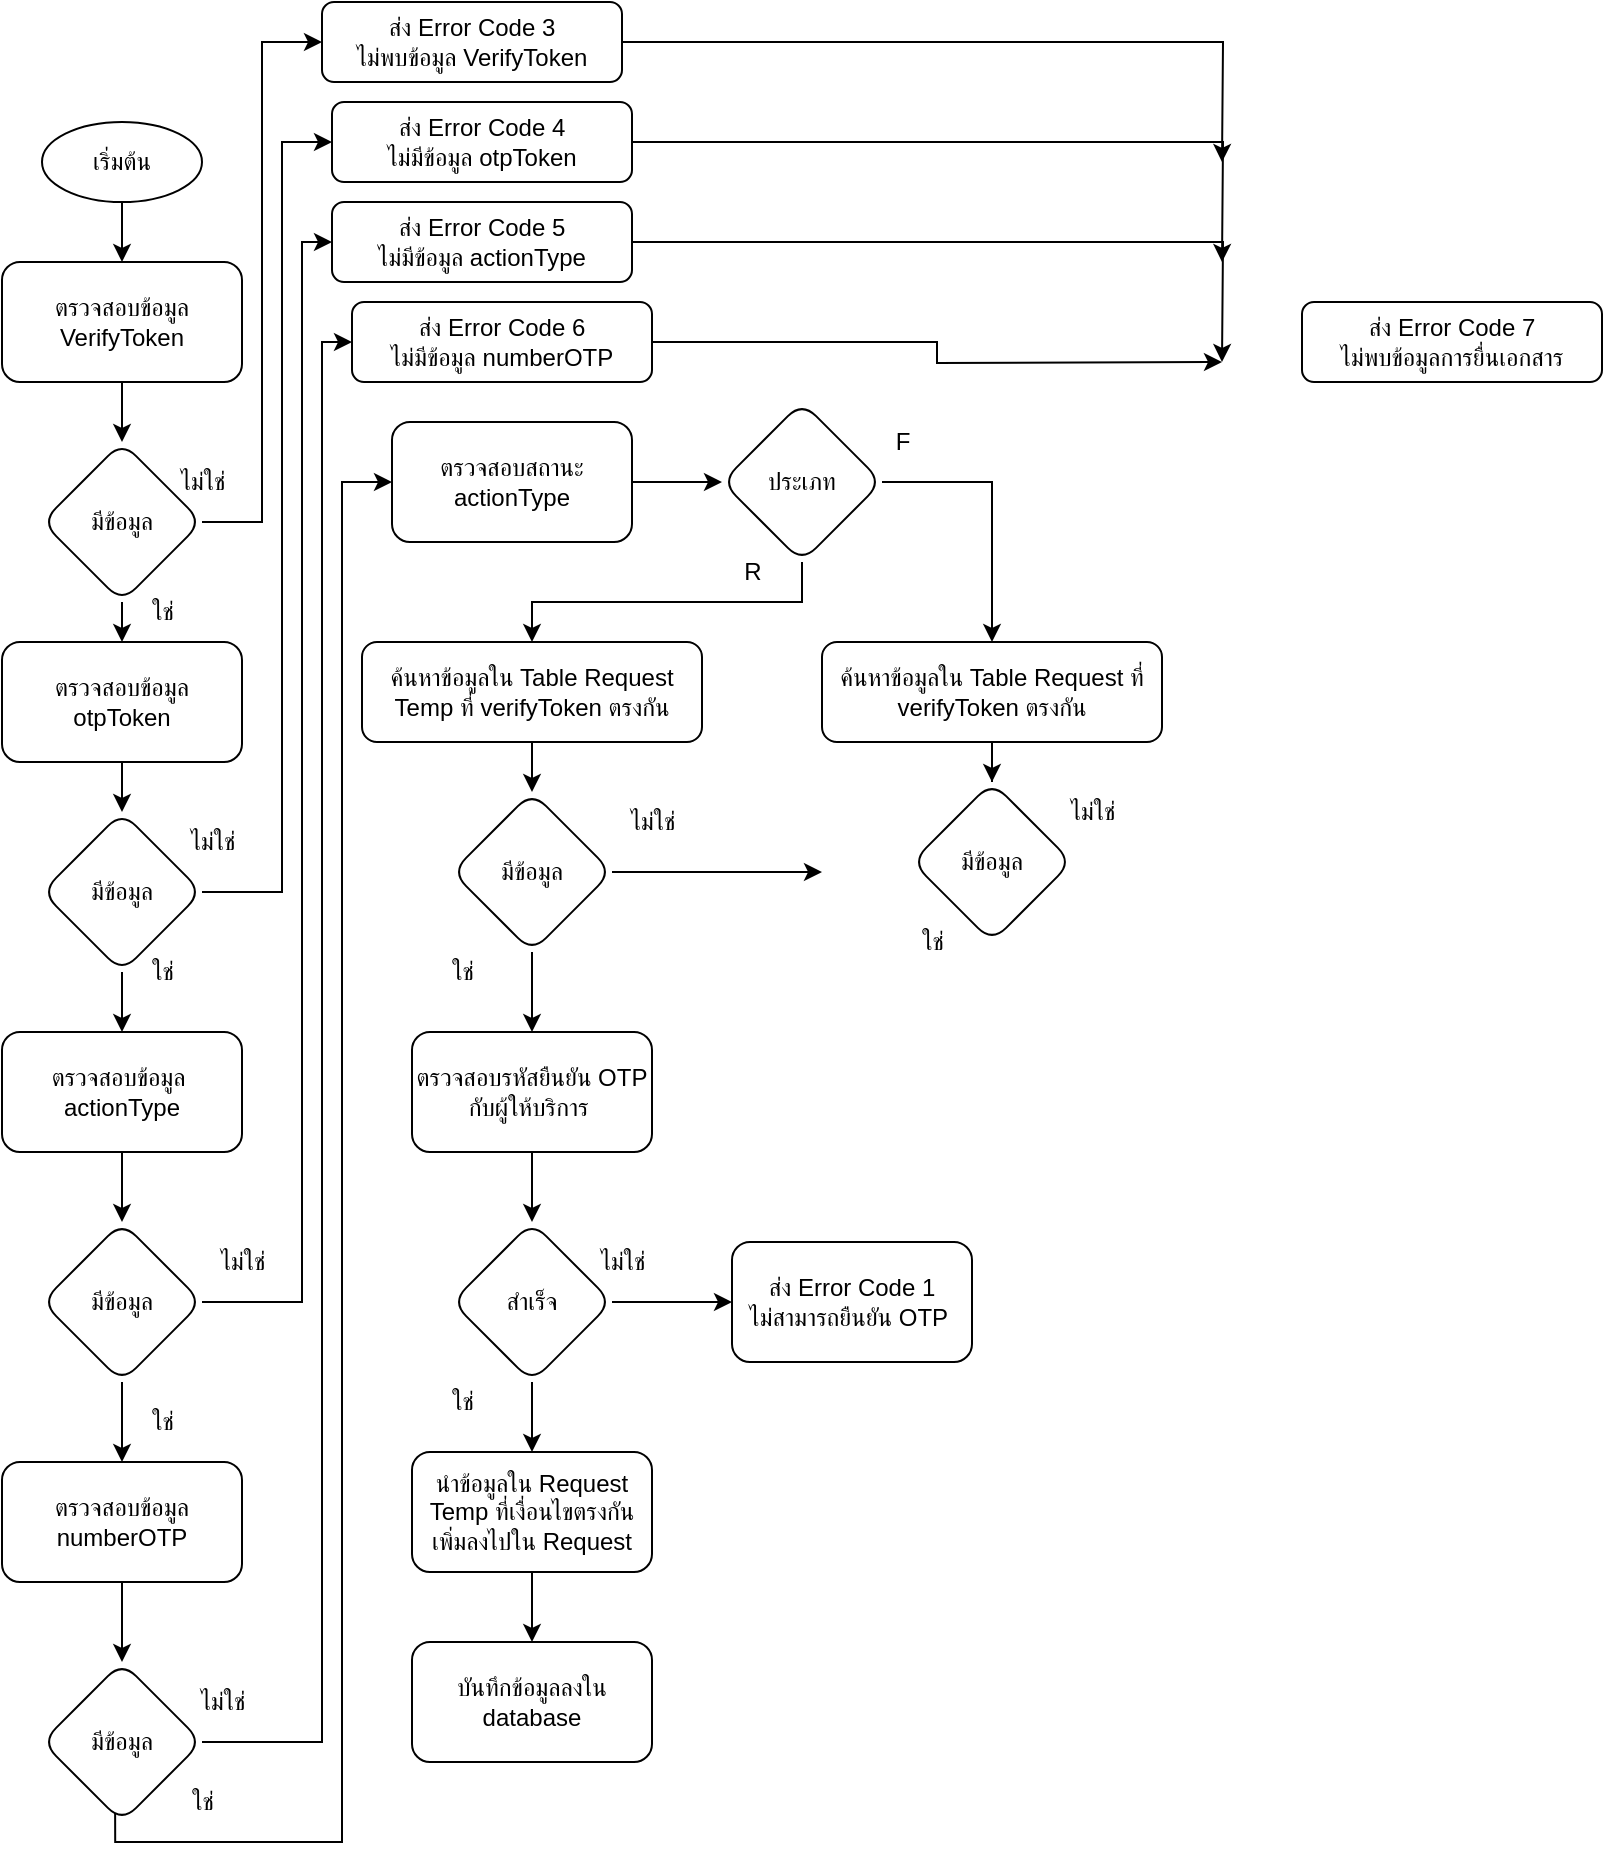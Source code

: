 <mxfile version="20.2.7" type="github">
  <diagram id="5tT6JGEHEpbYU6vvurMg" name="หน้า-1">
    <mxGraphModel dx="1097" dy="567" grid="1" gridSize="10" guides="1" tooltips="1" connect="1" arrows="1" fold="1" page="1" pageScale="1" pageWidth="827" pageHeight="1169" math="0" shadow="0">
      <root>
        <mxCell id="0" />
        <mxCell id="1" parent="0" />
        <mxCell id="md4ZXIJqfUd8ClGtYBUJ-120" value="เริ่มต้น" style="ellipse;whiteSpace=wrap;html=1;" vertex="1" parent="1">
          <mxGeometry x="100" y="80" width="80" height="40" as="geometry" />
        </mxCell>
        <mxCell id="md4ZXIJqfUd8ClGtYBUJ-122" value="ตรวจสอบข้อมูล VerifyToken" style="rounded=1;whiteSpace=wrap;html=1;" vertex="1" parent="1">
          <mxGeometry x="80" y="150" width="120" height="60" as="geometry" />
        </mxCell>
        <mxCell id="md4ZXIJqfUd8ClGtYBUJ-119" value="" style="edgeStyle=orthogonalEdgeStyle;rounded=0;orthogonalLoop=1;jettySize=auto;html=1;" edge="1" parent="1" source="md4ZXIJqfUd8ClGtYBUJ-120" target="md4ZXIJqfUd8ClGtYBUJ-122">
          <mxGeometry relative="1" as="geometry" />
        </mxCell>
        <mxCell id="md4ZXIJqfUd8ClGtYBUJ-139" style="edgeStyle=orthogonalEdgeStyle;rounded=0;orthogonalLoop=1;jettySize=auto;html=1;entryX=0;entryY=0.5;entryDx=0;entryDy=0;" edge="1" parent="1" source="md4ZXIJqfUd8ClGtYBUJ-124" target="md4ZXIJqfUd8ClGtYBUJ-140">
          <mxGeometry relative="1" as="geometry">
            <mxPoint x="240" y="280.0" as="targetPoint" />
            <Array as="points">
              <mxPoint x="210" y="280" />
              <mxPoint x="210" y="40" />
            </Array>
          </mxGeometry>
        </mxCell>
        <mxCell id="md4ZXIJqfUd8ClGtYBUJ-124" value="มีข้อมูล" style="rhombus;whiteSpace=wrap;html=1;rounded=1;" vertex="1" parent="1">
          <mxGeometry x="100" y="240" width="80" height="80" as="geometry" />
        </mxCell>
        <mxCell id="md4ZXIJqfUd8ClGtYBUJ-121" value="" style="edgeStyle=orthogonalEdgeStyle;rounded=0;orthogonalLoop=1;jettySize=auto;html=1;" edge="1" parent="1" source="md4ZXIJqfUd8ClGtYBUJ-122" target="md4ZXIJqfUd8ClGtYBUJ-124">
          <mxGeometry relative="1" as="geometry" />
        </mxCell>
        <mxCell id="md4ZXIJqfUd8ClGtYBUJ-123" value="" style="edgeStyle=orthogonalEdgeStyle;rounded=0;orthogonalLoop=1;jettySize=auto;html=1;" edge="1" parent="1" source="md4ZXIJqfUd8ClGtYBUJ-124">
          <mxGeometry relative="1" as="geometry">
            <mxPoint x="140" y="340" as="targetPoint" />
          </mxGeometry>
        </mxCell>
        <mxCell id="md4ZXIJqfUd8ClGtYBUJ-128" value="ใช่" style="text;html=1;align=center;verticalAlign=middle;resizable=0;points=[];autosize=1;strokeColor=none;fillColor=none;" vertex="1" parent="1">
          <mxGeometry x="140" y="310" width="40" height="30" as="geometry" />
        </mxCell>
        <mxCell id="md4ZXIJqfUd8ClGtYBUJ-133" value="ตรวจสอบข้อมูล otpToken" style="whiteSpace=wrap;html=1;rounded=1;" vertex="1" parent="1">
          <mxGeometry x="80" y="340" width="120" height="60" as="geometry" />
        </mxCell>
        <mxCell id="md4ZXIJqfUd8ClGtYBUJ-142" style="edgeStyle=orthogonalEdgeStyle;rounded=0;orthogonalLoop=1;jettySize=auto;html=1;entryX=0;entryY=0.5;entryDx=0;entryDy=0;" edge="1" parent="1" source="md4ZXIJqfUd8ClGtYBUJ-135" target="md4ZXIJqfUd8ClGtYBUJ-141">
          <mxGeometry relative="1" as="geometry">
            <Array as="points">
              <mxPoint x="220" y="465" />
              <mxPoint x="220" y="90" />
            </Array>
          </mxGeometry>
        </mxCell>
        <mxCell id="md4ZXIJqfUd8ClGtYBUJ-146" value="" style="edgeStyle=orthogonalEdgeStyle;rounded=0;orthogonalLoop=1;jettySize=auto;html=1;" edge="1" parent="1" source="md4ZXIJqfUd8ClGtYBUJ-135" target="md4ZXIJqfUd8ClGtYBUJ-145">
          <mxGeometry relative="1" as="geometry" />
        </mxCell>
        <mxCell id="md4ZXIJqfUd8ClGtYBUJ-135" value="มีข้อมูล" style="rhombus;whiteSpace=wrap;html=1;rounded=1;" vertex="1" parent="1">
          <mxGeometry x="100" y="425" width="80" height="80" as="geometry" />
        </mxCell>
        <mxCell id="md4ZXIJqfUd8ClGtYBUJ-132" value="" style="edgeStyle=orthogonalEdgeStyle;rounded=0;orthogonalLoop=1;jettySize=auto;html=1;" edge="1" parent="1" source="md4ZXIJqfUd8ClGtYBUJ-133" target="md4ZXIJqfUd8ClGtYBUJ-135">
          <mxGeometry relative="1" as="geometry" />
        </mxCell>
        <mxCell id="md4ZXIJqfUd8ClGtYBUJ-138" value="ไม่ใช่" style="text;html=1;align=center;verticalAlign=middle;resizable=0;points=[];autosize=1;strokeColor=none;fillColor=none;" vertex="1" parent="1">
          <mxGeometry x="155" y="245" width="50" height="30" as="geometry" />
        </mxCell>
        <mxCell id="md4ZXIJqfUd8ClGtYBUJ-169" style="edgeStyle=orthogonalEdgeStyle;rounded=0;orthogonalLoop=1;jettySize=auto;html=1;" edge="1" parent="1" source="md4ZXIJqfUd8ClGtYBUJ-140">
          <mxGeometry relative="1" as="geometry">
            <mxPoint x="690" y="100" as="targetPoint" />
          </mxGeometry>
        </mxCell>
        <mxCell id="md4ZXIJqfUd8ClGtYBUJ-140" value="ส่ง Error Code 3&lt;br&gt;ไม่พบข้อมูล&amp;nbsp;VerifyToken" style="rounded=1;whiteSpace=wrap;html=1;" vertex="1" parent="1">
          <mxGeometry x="240" y="20" width="150" height="40" as="geometry" />
        </mxCell>
        <mxCell id="md4ZXIJqfUd8ClGtYBUJ-170" style="edgeStyle=orthogonalEdgeStyle;rounded=0;orthogonalLoop=1;jettySize=auto;html=1;" edge="1" parent="1" source="md4ZXIJqfUd8ClGtYBUJ-141">
          <mxGeometry relative="1" as="geometry">
            <mxPoint x="690" y="150" as="targetPoint" />
          </mxGeometry>
        </mxCell>
        <mxCell id="md4ZXIJqfUd8ClGtYBUJ-141" value="ส่ง Error Code 4&lt;br&gt;ไม่มีข้อมูล otpToken" style="rounded=1;whiteSpace=wrap;html=1;" vertex="1" parent="1">
          <mxGeometry x="245" y="70" width="150" height="40" as="geometry" />
        </mxCell>
        <mxCell id="md4ZXIJqfUd8ClGtYBUJ-143" value="ไม่ใช่" style="text;html=1;align=center;verticalAlign=middle;resizable=0;points=[];autosize=1;strokeColor=none;fillColor=none;" vertex="1" parent="1">
          <mxGeometry x="160" y="425" width="50" height="30" as="geometry" />
        </mxCell>
        <mxCell id="md4ZXIJqfUd8ClGtYBUJ-144" value="ใช่" style="text;html=1;align=center;verticalAlign=middle;resizable=0;points=[];autosize=1;strokeColor=none;fillColor=none;" vertex="1" parent="1">
          <mxGeometry x="140" y="490" width="40" height="30" as="geometry" />
        </mxCell>
        <mxCell id="md4ZXIJqfUd8ClGtYBUJ-149" value="" style="edgeStyle=orthogonalEdgeStyle;rounded=0;orthogonalLoop=1;jettySize=auto;html=1;" edge="1" parent="1" source="md4ZXIJqfUd8ClGtYBUJ-145" target="md4ZXIJqfUd8ClGtYBUJ-148">
          <mxGeometry relative="1" as="geometry" />
        </mxCell>
        <mxCell id="md4ZXIJqfUd8ClGtYBUJ-145" value="ตรวจสอบข้อมูล&amp;nbsp;&lt;br&gt;actionType" style="whiteSpace=wrap;html=1;rounded=1;" vertex="1" parent="1">
          <mxGeometry x="80" y="535" width="120" height="60" as="geometry" />
        </mxCell>
        <mxCell id="md4ZXIJqfUd8ClGtYBUJ-172" style="edgeStyle=orthogonalEdgeStyle;rounded=0;orthogonalLoop=1;jettySize=auto;html=1;entryX=0.5;entryY=0;entryDx=0;entryDy=0;" edge="1" parent="1" source="md4ZXIJqfUd8ClGtYBUJ-148" target="md4ZXIJqfUd8ClGtYBUJ-173">
          <mxGeometry relative="1" as="geometry">
            <mxPoint x="140" y="760" as="targetPoint" />
          </mxGeometry>
        </mxCell>
        <mxCell id="md4ZXIJqfUd8ClGtYBUJ-175" style="edgeStyle=orthogonalEdgeStyle;rounded=0;orthogonalLoop=1;jettySize=auto;html=1;entryX=0;entryY=0.5;entryDx=0;entryDy=0;" edge="1" parent="1" source="md4ZXIJqfUd8ClGtYBUJ-148" target="md4ZXIJqfUd8ClGtYBUJ-150">
          <mxGeometry relative="1" as="geometry">
            <mxPoint x="240" y="290" as="targetPoint" />
            <Array as="points">
              <mxPoint x="230" y="670" />
              <mxPoint x="230" y="140" />
            </Array>
          </mxGeometry>
        </mxCell>
        <mxCell id="md4ZXIJqfUd8ClGtYBUJ-148" value="มีข้อมูล" style="rhombus;whiteSpace=wrap;html=1;rounded=1;" vertex="1" parent="1">
          <mxGeometry x="100" y="630" width="80" height="80" as="geometry" />
        </mxCell>
        <mxCell id="md4ZXIJqfUd8ClGtYBUJ-171" style="edgeStyle=orthogonalEdgeStyle;rounded=0;orthogonalLoop=1;jettySize=auto;html=1;" edge="1" parent="1" source="md4ZXIJqfUd8ClGtYBUJ-150">
          <mxGeometry relative="1" as="geometry">
            <mxPoint x="690.0" y="200" as="targetPoint" />
          </mxGeometry>
        </mxCell>
        <mxCell id="md4ZXIJqfUd8ClGtYBUJ-150" value="ส่ง Error Code 5&lt;br&gt;ไม่มีข้อมูล actionType" style="rounded=1;whiteSpace=wrap;html=1;" vertex="1" parent="1">
          <mxGeometry x="245" y="120" width="150" height="40" as="geometry" />
        </mxCell>
        <mxCell id="md4ZXIJqfUd8ClGtYBUJ-152" value="ไม่ใช่" style="text;html=1;align=center;verticalAlign=middle;resizable=0;points=[];autosize=1;strokeColor=none;fillColor=none;" vertex="1" parent="1">
          <mxGeometry x="175" y="635" width="50" height="30" as="geometry" />
        </mxCell>
        <mxCell id="md4ZXIJqfUd8ClGtYBUJ-153" value="ใช่" style="text;html=1;align=center;verticalAlign=middle;resizable=0;points=[];autosize=1;strokeColor=none;fillColor=none;" vertex="1" parent="1">
          <mxGeometry x="140" y="715" width="40" height="30" as="geometry" />
        </mxCell>
        <mxCell id="md4ZXIJqfUd8ClGtYBUJ-159" value="" style="edgeStyle=orthogonalEdgeStyle;rounded=0;orthogonalLoop=1;jettySize=auto;html=1;" edge="1" parent="1" source="md4ZXIJqfUd8ClGtYBUJ-157" target="md4ZXIJqfUd8ClGtYBUJ-158">
          <mxGeometry relative="1" as="geometry" />
        </mxCell>
        <mxCell id="md4ZXIJqfUd8ClGtYBUJ-157" value="ตรวจสอบสถานะ&lt;br&gt;actionType" style="rounded=1;whiteSpace=wrap;html=1;" vertex="1" parent="1">
          <mxGeometry x="275" y="230" width="120" height="60" as="geometry" />
        </mxCell>
        <mxCell id="md4ZXIJqfUd8ClGtYBUJ-161" style="edgeStyle=orthogonalEdgeStyle;rounded=0;orthogonalLoop=1;jettySize=auto;html=1;entryX=0.5;entryY=0;entryDx=0;entryDy=0;" edge="1" parent="1" source="md4ZXIJqfUd8ClGtYBUJ-158" target="md4ZXIJqfUd8ClGtYBUJ-203">
          <mxGeometry relative="1" as="geometry">
            <mxPoint x="560" y="340" as="targetPoint" />
            <Array as="points">
              <mxPoint x="575" y="260" />
            </Array>
          </mxGeometry>
        </mxCell>
        <mxCell id="md4ZXIJqfUd8ClGtYBUJ-166" style="edgeStyle=orthogonalEdgeStyle;rounded=0;orthogonalLoop=1;jettySize=auto;html=1;" edge="1" parent="1" source="md4ZXIJqfUd8ClGtYBUJ-158" target="md4ZXIJqfUd8ClGtYBUJ-164">
          <mxGeometry relative="1" as="geometry">
            <Array as="points">
              <mxPoint x="480" y="320" />
              <mxPoint x="345" y="320" />
            </Array>
          </mxGeometry>
        </mxCell>
        <mxCell id="md4ZXIJqfUd8ClGtYBUJ-158" value="ประเภท" style="rhombus;whiteSpace=wrap;html=1;rounded=1;" vertex="1" parent="1">
          <mxGeometry x="440" y="220" width="80" height="80" as="geometry" />
        </mxCell>
        <mxCell id="md4ZXIJqfUd8ClGtYBUJ-162" value="F" style="text;html=1;align=center;verticalAlign=middle;resizable=0;points=[];autosize=1;strokeColor=none;fillColor=none;" vertex="1" parent="1">
          <mxGeometry x="515" y="225" width="30" height="30" as="geometry" />
        </mxCell>
        <mxCell id="md4ZXIJqfUd8ClGtYBUJ-163" value="R" style="text;html=1;align=center;verticalAlign=middle;resizable=0;points=[];autosize=1;strokeColor=none;fillColor=none;" vertex="1" parent="1">
          <mxGeometry x="440" y="290" width="30" height="30" as="geometry" />
        </mxCell>
        <mxCell id="md4ZXIJqfUd8ClGtYBUJ-186" value="" style="edgeStyle=orthogonalEdgeStyle;rounded=0;orthogonalLoop=1;jettySize=auto;html=1;" edge="1" parent="1" source="md4ZXIJqfUd8ClGtYBUJ-164" target="md4ZXIJqfUd8ClGtYBUJ-185">
          <mxGeometry relative="1" as="geometry" />
        </mxCell>
        <mxCell id="md4ZXIJqfUd8ClGtYBUJ-164" value="ค้นหาข้อมูลใน Table Request Temp ที่ verifyToken ตรงกัน" style="rounded=1;whiteSpace=wrap;html=1;" vertex="1" parent="1">
          <mxGeometry x="260" y="340" width="170" height="50" as="geometry" />
        </mxCell>
        <mxCell id="md4ZXIJqfUd8ClGtYBUJ-177" value="" style="edgeStyle=orthogonalEdgeStyle;rounded=0;orthogonalLoop=1;jettySize=auto;html=1;" edge="1" parent="1" source="md4ZXIJqfUd8ClGtYBUJ-173" target="md4ZXIJqfUd8ClGtYBUJ-176">
          <mxGeometry relative="1" as="geometry" />
        </mxCell>
        <mxCell id="md4ZXIJqfUd8ClGtYBUJ-173" value="ตรวจสอบข้อมูล numberOTP" style="rounded=1;whiteSpace=wrap;html=1;" vertex="1" parent="1">
          <mxGeometry x="80" y="750" width="120" height="60" as="geometry" />
        </mxCell>
        <mxCell id="md4ZXIJqfUd8ClGtYBUJ-178" style="edgeStyle=orthogonalEdgeStyle;rounded=0;orthogonalLoop=1;jettySize=auto;html=1;entryX=0;entryY=0.5;entryDx=0;entryDy=0;" edge="1" parent="1" source="md4ZXIJqfUd8ClGtYBUJ-176" target="md4ZXIJqfUd8ClGtYBUJ-179">
          <mxGeometry relative="1" as="geometry">
            <mxPoint x="250" y="220" as="targetPoint" />
            <Array as="points">
              <mxPoint x="240" y="890" />
              <mxPoint x="240" y="190" />
            </Array>
          </mxGeometry>
        </mxCell>
        <mxCell id="md4ZXIJqfUd8ClGtYBUJ-182" style="edgeStyle=orthogonalEdgeStyle;rounded=0;orthogonalLoop=1;jettySize=auto;html=1;entryX=0;entryY=0.5;entryDx=0;entryDy=0;exitX=0.457;exitY=0.928;exitDx=0;exitDy=0;exitPerimeter=0;" edge="1" parent="1" source="md4ZXIJqfUd8ClGtYBUJ-176" target="md4ZXIJqfUd8ClGtYBUJ-157">
          <mxGeometry relative="1" as="geometry">
            <mxPoint x="260" y="520" as="targetPoint" />
            <Array as="points">
              <mxPoint x="137" y="940" />
              <mxPoint x="250" y="940" />
              <mxPoint x="250" y="260" />
            </Array>
          </mxGeometry>
        </mxCell>
        <mxCell id="md4ZXIJqfUd8ClGtYBUJ-176" value="มีข้อมูล" style="rhombus;whiteSpace=wrap;html=1;rounded=1;" vertex="1" parent="1">
          <mxGeometry x="100" y="850" width="80" height="80" as="geometry" />
        </mxCell>
        <mxCell id="md4ZXIJqfUd8ClGtYBUJ-180" style="edgeStyle=orthogonalEdgeStyle;rounded=0;orthogonalLoop=1;jettySize=auto;html=1;" edge="1" parent="1" source="md4ZXIJqfUd8ClGtYBUJ-179">
          <mxGeometry relative="1" as="geometry">
            <mxPoint x="690" y="200" as="targetPoint" />
          </mxGeometry>
        </mxCell>
        <mxCell id="md4ZXIJqfUd8ClGtYBUJ-179" value="ส่ง Error Code 6&lt;br&gt;ไม่มีข้อมูล numberOTP" style="rounded=1;whiteSpace=wrap;html=1;" vertex="1" parent="1">
          <mxGeometry x="255" y="170" width="150" height="40" as="geometry" />
        </mxCell>
        <mxCell id="md4ZXIJqfUd8ClGtYBUJ-181" value="ไม่ใช่" style="text;html=1;align=center;verticalAlign=middle;resizable=0;points=[];autosize=1;strokeColor=none;fillColor=none;" vertex="1" parent="1">
          <mxGeometry x="165" y="855" width="50" height="30" as="geometry" />
        </mxCell>
        <mxCell id="md4ZXIJqfUd8ClGtYBUJ-183" value="ใช่" style="text;html=1;align=center;verticalAlign=middle;resizable=0;points=[];autosize=1;strokeColor=none;fillColor=none;" vertex="1" parent="1">
          <mxGeometry x="160" y="905" width="40" height="30" as="geometry" />
        </mxCell>
        <mxCell id="md4ZXIJqfUd8ClGtYBUJ-190" value="" style="edgeStyle=orthogonalEdgeStyle;rounded=0;orthogonalLoop=1;jettySize=auto;html=1;" edge="1" parent="1" source="md4ZXIJqfUd8ClGtYBUJ-185" target="md4ZXIJqfUd8ClGtYBUJ-189">
          <mxGeometry relative="1" as="geometry" />
        </mxCell>
        <mxCell id="md4ZXIJqfUd8ClGtYBUJ-211" style="edgeStyle=orthogonalEdgeStyle;rounded=0;orthogonalLoop=1;jettySize=auto;html=1;" edge="1" parent="1" source="md4ZXIJqfUd8ClGtYBUJ-185">
          <mxGeometry relative="1" as="geometry">
            <mxPoint x="490.0" y="455.0" as="targetPoint" />
          </mxGeometry>
        </mxCell>
        <mxCell id="md4ZXIJqfUd8ClGtYBUJ-185" value="มีข้อมูล" style="rhombus;whiteSpace=wrap;html=1;rounded=1;" vertex="1" parent="1">
          <mxGeometry x="305" y="415" width="80" height="80" as="geometry" />
        </mxCell>
        <mxCell id="md4ZXIJqfUd8ClGtYBUJ-187" value="ไม่ใช่" style="text;html=1;align=center;verticalAlign=middle;resizable=0;points=[];autosize=1;strokeColor=none;fillColor=none;" vertex="1" parent="1">
          <mxGeometry x="380" y="415" width="50" height="30" as="geometry" />
        </mxCell>
        <mxCell id="md4ZXIJqfUd8ClGtYBUJ-188" value="ใช่" style="text;html=1;align=center;verticalAlign=middle;resizable=0;points=[];autosize=1;strokeColor=none;fillColor=none;" vertex="1" parent="1">
          <mxGeometry x="290" y="490" width="40" height="30" as="geometry" />
        </mxCell>
        <mxCell id="md4ZXIJqfUd8ClGtYBUJ-192" value="" style="edgeStyle=orthogonalEdgeStyle;rounded=0;orthogonalLoop=1;jettySize=auto;html=1;" edge="1" parent="1" source="md4ZXIJqfUd8ClGtYBUJ-189" target="md4ZXIJqfUd8ClGtYBUJ-191">
          <mxGeometry relative="1" as="geometry" />
        </mxCell>
        <mxCell id="md4ZXIJqfUd8ClGtYBUJ-189" value="ตรวจสอบรหัสยืนยัน OTP กับผู้ให้บริการ&amp;nbsp;" style="whiteSpace=wrap;html=1;rounded=1;" vertex="1" parent="1">
          <mxGeometry x="285" y="535" width="120" height="60" as="geometry" />
        </mxCell>
        <mxCell id="md4ZXIJqfUd8ClGtYBUJ-196" value="" style="edgeStyle=orthogonalEdgeStyle;rounded=0;orthogonalLoop=1;jettySize=auto;html=1;" edge="1" parent="1" source="md4ZXIJqfUd8ClGtYBUJ-191" target="md4ZXIJqfUd8ClGtYBUJ-195">
          <mxGeometry relative="1" as="geometry" />
        </mxCell>
        <mxCell id="md4ZXIJqfUd8ClGtYBUJ-198" value="" style="edgeStyle=orthogonalEdgeStyle;rounded=0;orthogonalLoop=1;jettySize=auto;html=1;" edge="1" parent="1" source="md4ZXIJqfUd8ClGtYBUJ-191" target="md4ZXIJqfUd8ClGtYBUJ-197">
          <mxGeometry relative="1" as="geometry" />
        </mxCell>
        <mxCell id="md4ZXIJqfUd8ClGtYBUJ-191" value="สำเร็จ" style="rhombus;whiteSpace=wrap;html=1;rounded=1;" vertex="1" parent="1">
          <mxGeometry x="305" y="630" width="80" height="80" as="geometry" />
        </mxCell>
        <mxCell id="md4ZXIJqfUd8ClGtYBUJ-193" value="ไม่ใช่" style="text;html=1;align=center;verticalAlign=middle;resizable=0;points=[];autosize=1;strokeColor=none;fillColor=none;" vertex="1" parent="1">
          <mxGeometry x="365" y="635" width="50" height="30" as="geometry" />
        </mxCell>
        <mxCell id="md4ZXIJqfUd8ClGtYBUJ-194" value="ใช่" style="text;html=1;align=center;verticalAlign=middle;resizable=0;points=[];autosize=1;strokeColor=none;fillColor=none;" vertex="1" parent="1">
          <mxGeometry x="290" y="705" width="40" height="30" as="geometry" />
        </mxCell>
        <mxCell id="md4ZXIJqfUd8ClGtYBUJ-201" value="" style="edgeStyle=orthogonalEdgeStyle;rounded=0;orthogonalLoop=1;jettySize=auto;html=1;" edge="1" parent="1" source="md4ZXIJqfUd8ClGtYBUJ-195" target="md4ZXIJqfUd8ClGtYBUJ-200">
          <mxGeometry relative="1" as="geometry" />
        </mxCell>
        <mxCell id="md4ZXIJqfUd8ClGtYBUJ-195" value="นำข้อมูลใน Request Temp ที่เงื่อนไขตรงกันเพิ่มลงไปใน Request" style="whiteSpace=wrap;html=1;rounded=1;" vertex="1" parent="1">
          <mxGeometry x="285" y="745" width="120" height="60" as="geometry" />
        </mxCell>
        <mxCell id="md4ZXIJqfUd8ClGtYBUJ-197" value="ส่ง Error Code 1&lt;br&gt;ไม่สามารถยืนยัน OTP&amp;nbsp;" style="whiteSpace=wrap;html=1;rounded=1;" vertex="1" parent="1">
          <mxGeometry x="445" y="640" width="120" height="60" as="geometry" />
        </mxCell>
        <mxCell id="md4ZXIJqfUd8ClGtYBUJ-200" value="บันทึกข้อมูลลงใน database" style="whiteSpace=wrap;html=1;rounded=1;" vertex="1" parent="1">
          <mxGeometry x="285" y="840" width="120" height="60" as="geometry" />
        </mxCell>
        <mxCell id="md4ZXIJqfUd8ClGtYBUJ-208" style="edgeStyle=orthogonalEdgeStyle;rounded=0;orthogonalLoop=1;jettySize=auto;html=1;entryX=0.5;entryY=0;entryDx=0;entryDy=0;" edge="1" parent="1" source="md4ZXIJqfUd8ClGtYBUJ-203" target="md4ZXIJqfUd8ClGtYBUJ-204">
          <mxGeometry relative="1" as="geometry" />
        </mxCell>
        <mxCell id="md4ZXIJqfUd8ClGtYBUJ-203" value="ค้นหาข้อมูลใน Table Request ที่ verifyToken ตรงกัน" style="rounded=1;whiteSpace=wrap;html=1;" vertex="1" parent="1">
          <mxGeometry x="490" y="340" width="170" height="50" as="geometry" />
        </mxCell>
        <mxCell id="md4ZXIJqfUd8ClGtYBUJ-204" value="มีข้อมูล" style="rhombus;whiteSpace=wrap;html=1;rounded=1;" vertex="1" parent="1">
          <mxGeometry x="535" y="410" width="80" height="80" as="geometry" />
        </mxCell>
        <mxCell id="md4ZXIJqfUd8ClGtYBUJ-205" value="ไม่ใช่" style="text;html=1;align=center;verticalAlign=middle;resizable=0;points=[];autosize=1;strokeColor=none;fillColor=none;" vertex="1" parent="1">
          <mxGeometry x="600" y="410" width="50" height="30" as="geometry" />
        </mxCell>
        <mxCell id="md4ZXIJqfUd8ClGtYBUJ-206" value="ใช่" style="text;html=1;align=center;verticalAlign=middle;resizable=0;points=[];autosize=1;strokeColor=none;fillColor=none;" vertex="1" parent="1">
          <mxGeometry x="525" y="475" width="40" height="30" as="geometry" />
        </mxCell>
        <mxCell id="md4ZXIJqfUd8ClGtYBUJ-209" value="ส่ง Error Code 7&lt;br&gt;ไม่พบข้อมูลการยื่นเอกสาร" style="rounded=1;whiteSpace=wrap;html=1;" vertex="1" parent="1">
          <mxGeometry x="730" y="170" width="150" height="40" as="geometry" />
        </mxCell>
      </root>
    </mxGraphModel>
  </diagram>
</mxfile>

